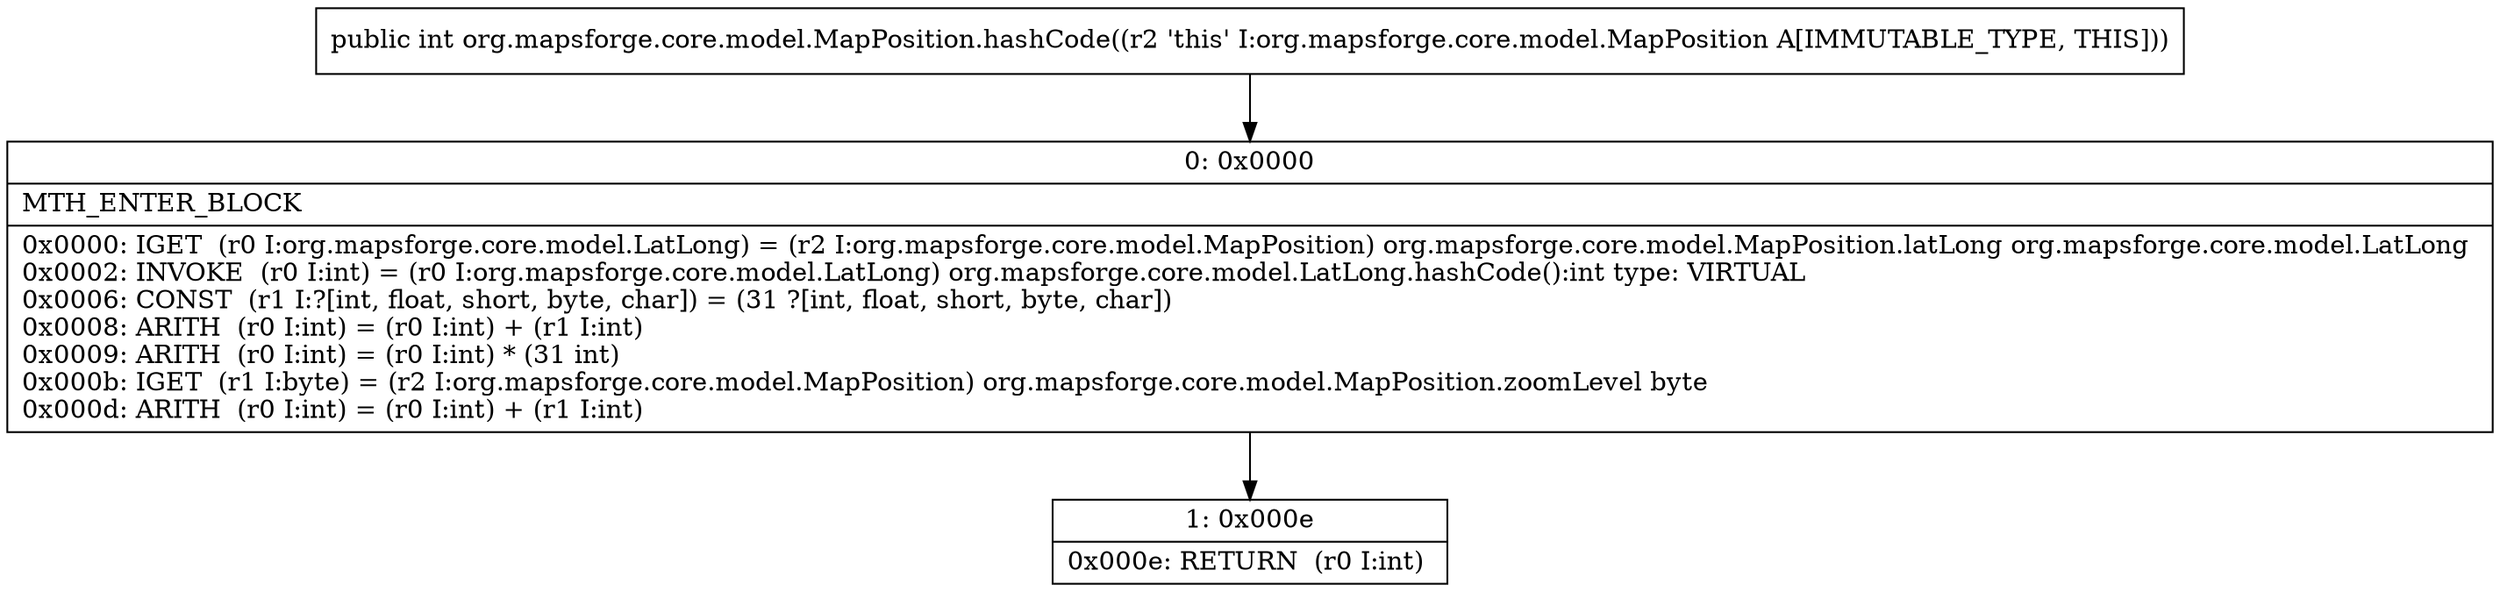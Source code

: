 digraph "CFG fororg.mapsforge.core.model.MapPosition.hashCode()I" {
Node_0 [shape=record,label="{0\:\ 0x0000|MTH_ENTER_BLOCK\l|0x0000: IGET  (r0 I:org.mapsforge.core.model.LatLong) = (r2 I:org.mapsforge.core.model.MapPosition) org.mapsforge.core.model.MapPosition.latLong org.mapsforge.core.model.LatLong \l0x0002: INVOKE  (r0 I:int) = (r0 I:org.mapsforge.core.model.LatLong) org.mapsforge.core.model.LatLong.hashCode():int type: VIRTUAL \l0x0006: CONST  (r1 I:?[int, float, short, byte, char]) = (31 ?[int, float, short, byte, char]) \l0x0008: ARITH  (r0 I:int) = (r0 I:int) + (r1 I:int) \l0x0009: ARITH  (r0 I:int) = (r0 I:int) * (31 int) \l0x000b: IGET  (r1 I:byte) = (r2 I:org.mapsforge.core.model.MapPosition) org.mapsforge.core.model.MapPosition.zoomLevel byte \l0x000d: ARITH  (r0 I:int) = (r0 I:int) + (r1 I:int) \l}"];
Node_1 [shape=record,label="{1\:\ 0x000e|0x000e: RETURN  (r0 I:int) \l}"];
MethodNode[shape=record,label="{public int org.mapsforge.core.model.MapPosition.hashCode((r2 'this' I:org.mapsforge.core.model.MapPosition A[IMMUTABLE_TYPE, THIS])) }"];
MethodNode -> Node_0;
Node_0 -> Node_1;
}

